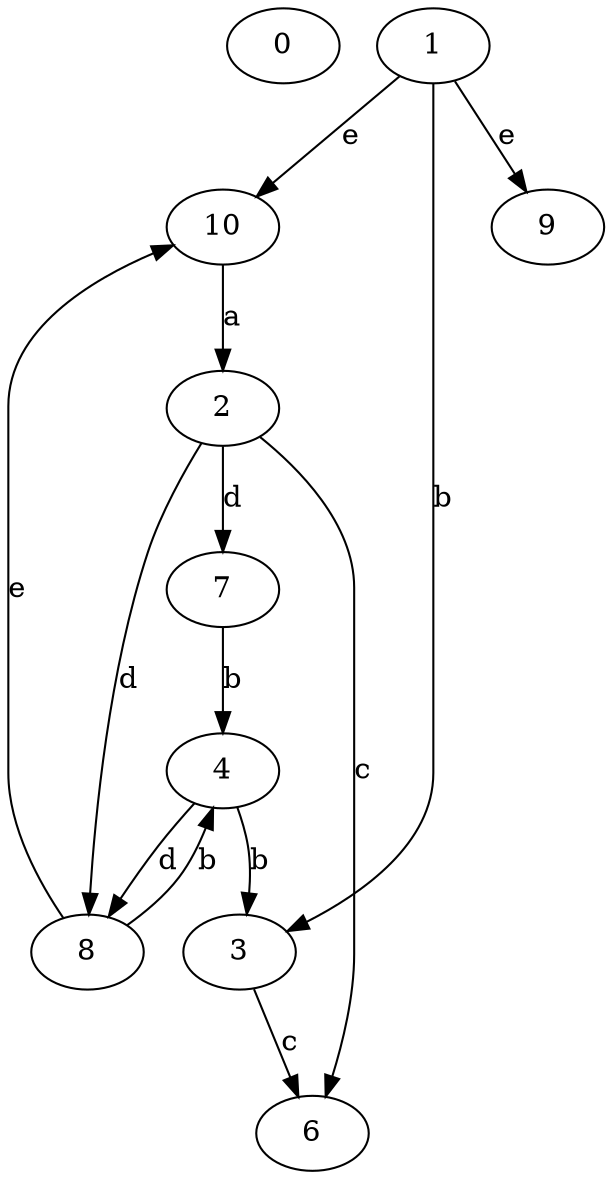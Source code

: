 strict digraph  {
0;
1;
2;
3;
4;
6;
7;
8;
9;
10;
1 -> 3  [label=b];
1 -> 9  [label=e];
1 -> 10  [label=e];
2 -> 6  [label=c];
2 -> 7  [label=d];
2 -> 8  [label=d];
3 -> 6  [label=c];
4 -> 3  [label=b];
4 -> 8  [label=d];
7 -> 4  [label=b];
8 -> 4  [label=b];
8 -> 10  [label=e];
10 -> 2  [label=a];
}
